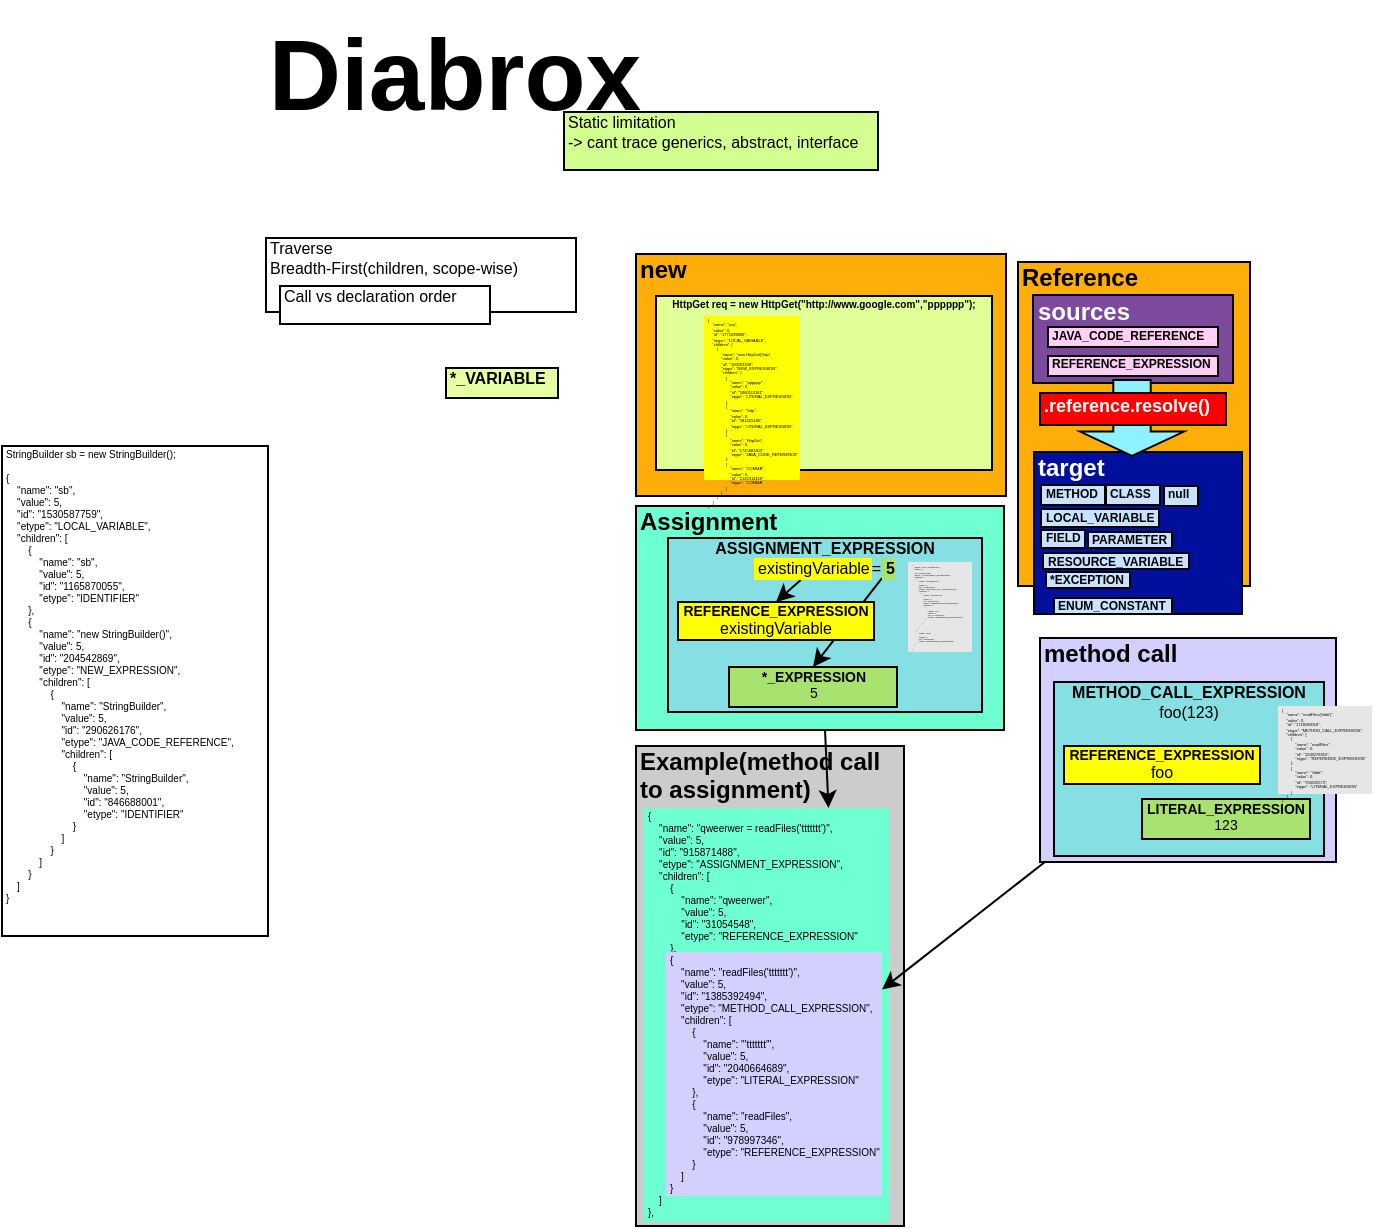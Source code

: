 <mxfile version="11.1.4" type="device"><diagram id="V1tZiOXzIalnWoqFI0yX" name="Page-1"><mxGraphModel dx="99" dy="68" grid="0" gridSize="10" guides="1" tooltips="1" connect="1" arrows="1" fold="1" page="0" pageScale="1" pageWidth="850" pageHeight="1100" math="0" shadow="0"><root><mxCell id="0"/><mxCell id="1" parent="0"/><mxCell id="ylEK5NeGM7lOmoyMpdk3-22" value="&lt;font style=&quot;font-size: 12px&quot;&gt;new&lt;/font&gt;&lt;br style=&quot;font-size: 6px&quot;&gt;" style="rounded=0;whiteSpace=wrap;html=1;spacingTop=-6;align=left;verticalAlign=top;fontSize=6;fontStyle=1;fillColor=#FFAD08;fontColor=#000000;" vertex="1" parent="1"><mxGeometry x="556" y="227" width="185" height="121" as="geometry"/></mxCell><mxCell id="ylEK5NeGM7lOmoyMpdk3-21" value="&lt;span style=&quot;font-size: 12px&quot;&gt;Reference&lt;/span&gt;" style="rounded=0;whiteSpace=wrap;html=1;spacingTop=-6;align=left;verticalAlign=top;fontSize=12;fontStyle=1;fillColor=#FFAD08;fontColor=#000000;" vertex="1" parent="1"><mxGeometry x="747" y="231" width="116" height="162" as="geometry"/></mxCell><mxCell id="ylEK5NeGM7lOmoyMpdk3-12" value="&lt;span style=&quot;font-size: 12px;&quot;&gt;sources&lt;/span&gt;" style="rounded=0;whiteSpace=wrap;html=1;spacingTop=-6;align=left;verticalAlign=top;fontSize=12;fontStyle=1;fillColor=#7D499C;fontColor=#FFFFFF;" vertex="1" parent="1"><mxGeometry x="754.5" y="247.5" width="100" height="44" as="geometry"/></mxCell><mxCell id="ylEK5NeGM7lOmoyMpdk3-1" value="Traverse&lt;br style=&quot;font-size: 8px;&quot;&gt;Breadth-First(children, scope-wise)" style="rounded=0;whiteSpace=wrap;html=1;spacingTop=-6;align=left;verticalAlign=top;fontSize=8;" vertex="1" parent="1"><mxGeometry x="371" y="219" width="155" height="37" as="geometry"/></mxCell><mxCell id="ylEK5NeGM7lOmoyMpdk3-2" value="Diabrox" style="text;html=1;strokeColor=none;fillColor=none;align=center;verticalAlign=middle;whiteSpace=wrap;rounded=0;fontSize=50;fontStyle=1" vertex="1" parent="1"><mxGeometry x="345" y="100" width="241" height="74" as="geometry"/></mxCell><mxCell id="ylEK5NeGM7lOmoyMpdk3-3" value="Call vs declaration order" style="rounded=0;whiteSpace=wrap;html=1;spacingTop=-6;align=left;verticalAlign=top;fontSize=8;" vertex="1" parent="1"><mxGeometry x="378" y="243" width="105" height="19" as="geometry"/></mxCell><mxCell id="ylEK5NeGM7lOmoyMpdk3-4" value="&lt;div style=&quot;font-size: 5px;&quot;&gt;StringBuilder sb = new StringBuilder();&lt;/div&gt;&lt;div style=&quot;font-size: 5px;&quot;&gt;&lt;br style=&quot;font-size: 5px;&quot;&gt;&lt;/div&gt;&lt;div style=&quot;font-size: 5px;&quot;&gt;{&lt;/div&gt;&lt;div style=&quot;font-size: 5px;&quot;&gt;&amp;nbsp; &amp;nbsp; &quot;name&quot;: &quot;sb&quot;,&lt;/div&gt;&lt;div style=&quot;font-size: 5px;&quot;&gt;&amp;nbsp; &amp;nbsp; &quot;value&quot;: 5,&lt;/div&gt;&lt;div style=&quot;font-size: 5px;&quot;&gt;&amp;nbsp; &amp;nbsp; &quot;id&quot;: &quot;1530587759&quot;,&lt;/div&gt;&lt;div style=&quot;font-size: 5px;&quot;&gt;&amp;nbsp; &amp;nbsp; &quot;etype&quot;: &quot;LOCAL_VARIABLE&quot;,&lt;/div&gt;&lt;div style=&quot;font-size: 5px;&quot;&gt;&amp;nbsp; &amp;nbsp; &quot;children&quot;: [&lt;/div&gt;&lt;div style=&quot;font-size: 5px;&quot;&gt;&amp;nbsp; &amp;nbsp; &amp;nbsp; &amp;nbsp; {&lt;/div&gt;&lt;div style=&quot;font-size: 5px;&quot;&gt;&amp;nbsp; &amp;nbsp; &amp;nbsp; &amp;nbsp; &amp;nbsp; &amp;nbsp; &quot;name&quot;: &quot;sb&quot;,&lt;/div&gt;&lt;div style=&quot;font-size: 5px;&quot;&gt;&amp;nbsp; &amp;nbsp; &amp;nbsp; &amp;nbsp; &amp;nbsp; &amp;nbsp; &quot;value&quot;: 5,&lt;/div&gt;&lt;div style=&quot;font-size: 5px;&quot;&gt;&amp;nbsp; &amp;nbsp; &amp;nbsp; &amp;nbsp; &amp;nbsp; &amp;nbsp; &quot;id&quot;: &quot;1165870055&quot;,&lt;/div&gt;&lt;div style=&quot;font-size: 5px;&quot;&gt;&amp;nbsp; &amp;nbsp; &amp;nbsp; &amp;nbsp; &amp;nbsp; &amp;nbsp; &quot;etype&quot;: &quot;IDENTIFIER&quot;&lt;/div&gt;&lt;div style=&quot;font-size: 5px;&quot;&gt;&amp;nbsp; &amp;nbsp; &amp;nbsp; &amp;nbsp; },&lt;/div&gt;&lt;div style=&quot;font-size: 5px;&quot;&gt;&amp;nbsp; &amp;nbsp; &amp;nbsp; &amp;nbsp; {&lt;/div&gt;&lt;div style=&quot;font-size: 5px;&quot;&gt;&amp;nbsp; &amp;nbsp; &amp;nbsp; &amp;nbsp; &amp;nbsp; &amp;nbsp; &quot;name&quot;: &quot;new StringBuilder()&quot;,&lt;/div&gt;&lt;div style=&quot;font-size: 5px;&quot;&gt;&amp;nbsp; &amp;nbsp; &amp;nbsp; &amp;nbsp; &amp;nbsp; &amp;nbsp; &quot;value&quot;: 5,&lt;/div&gt;&lt;div style=&quot;font-size: 5px;&quot;&gt;&amp;nbsp; &amp;nbsp; &amp;nbsp; &amp;nbsp; &amp;nbsp; &amp;nbsp; &quot;id&quot;: &quot;204542869&quot;,&lt;/div&gt;&lt;div style=&quot;font-size: 5px;&quot;&gt;&amp;nbsp; &amp;nbsp; &amp;nbsp; &amp;nbsp; &amp;nbsp; &amp;nbsp; &quot;etype&quot;: &quot;NEW_EXPRESSION&quot;,&lt;/div&gt;&lt;div style=&quot;font-size: 5px;&quot;&gt;&amp;nbsp; &amp;nbsp; &amp;nbsp; &amp;nbsp; &amp;nbsp; &amp;nbsp; &quot;children&quot;: [&lt;/div&gt;&lt;div style=&quot;font-size: 5px;&quot;&gt;&amp;nbsp; &amp;nbsp; &amp;nbsp; &amp;nbsp; &amp;nbsp; &amp;nbsp; &amp;nbsp; &amp;nbsp; {&lt;/div&gt;&lt;div style=&quot;font-size: 5px;&quot;&gt;&amp;nbsp; &amp;nbsp; &amp;nbsp; &amp;nbsp; &amp;nbsp; &amp;nbsp; &amp;nbsp; &amp;nbsp; &amp;nbsp; &amp;nbsp; &quot;name&quot;: &quot;StringBuilder&quot;,&lt;/div&gt;&lt;div style=&quot;font-size: 5px;&quot;&gt;&amp;nbsp; &amp;nbsp; &amp;nbsp; &amp;nbsp; &amp;nbsp; &amp;nbsp; &amp;nbsp; &amp;nbsp; &amp;nbsp; &amp;nbsp; &quot;value&quot;: 5,&lt;/div&gt;&lt;div style=&quot;font-size: 5px;&quot;&gt;&amp;nbsp; &amp;nbsp; &amp;nbsp; &amp;nbsp; &amp;nbsp; &amp;nbsp; &amp;nbsp; &amp;nbsp; &amp;nbsp; &amp;nbsp; &quot;id&quot;: &quot;290626176&quot;,&lt;/div&gt;&lt;div style=&quot;font-size: 5px;&quot;&gt;&amp;nbsp; &amp;nbsp; &amp;nbsp; &amp;nbsp; &amp;nbsp; &amp;nbsp; &amp;nbsp; &amp;nbsp; &amp;nbsp; &amp;nbsp; &quot;etype&quot;: &quot;JAVA_CODE_REFERENCE&quot;,&lt;/div&gt;&lt;div style=&quot;font-size: 5px;&quot;&gt;&amp;nbsp; &amp;nbsp; &amp;nbsp; &amp;nbsp; &amp;nbsp; &amp;nbsp; &amp;nbsp; &amp;nbsp; &amp;nbsp; &amp;nbsp; &quot;children&quot;: [&lt;/div&gt;&lt;div style=&quot;font-size: 5px;&quot;&gt;&amp;nbsp; &amp;nbsp; &amp;nbsp; &amp;nbsp; &amp;nbsp; &amp;nbsp; &amp;nbsp; &amp;nbsp; &amp;nbsp; &amp;nbsp; &amp;nbsp; &amp;nbsp; {&lt;/div&gt;&lt;div style=&quot;font-size: 5px;&quot;&gt;&amp;nbsp; &amp;nbsp; &amp;nbsp; &amp;nbsp; &amp;nbsp; &amp;nbsp; &amp;nbsp; &amp;nbsp; &amp;nbsp; &amp;nbsp; &amp;nbsp; &amp;nbsp; &amp;nbsp; &amp;nbsp; &quot;name&quot;: &quot;StringBuilder&quot;,&lt;/div&gt;&lt;div style=&quot;font-size: 5px;&quot;&gt;&amp;nbsp; &amp;nbsp; &amp;nbsp; &amp;nbsp; &amp;nbsp; &amp;nbsp; &amp;nbsp; &amp;nbsp; &amp;nbsp; &amp;nbsp; &amp;nbsp; &amp;nbsp; &amp;nbsp; &amp;nbsp; &quot;value&quot;: 5,&lt;/div&gt;&lt;div style=&quot;font-size: 5px;&quot;&gt;&amp;nbsp; &amp;nbsp; &amp;nbsp; &amp;nbsp; &amp;nbsp; &amp;nbsp; &amp;nbsp; &amp;nbsp; &amp;nbsp; &amp;nbsp; &amp;nbsp; &amp;nbsp; &amp;nbsp; &amp;nbsp; &quot;id&quot;: &quot;846688001&quot;,&lt;/div&gt;&lt;div style=&quot;font-size: 5px;&quot;&gt;&amp;nbsp; &amp;nbsp; &amp;nbsp; &amp;nbsp; &amp;nbsp; &amp;nbsp; &amp;nbsp; &amp;nbsp; &amp;nbsp; &amp;nbsp; &amp;nbsp; &amp;nbsp; &amp;nbsp; &amp;nbsp; &quot;etype&quot;: &quot;IDENTIFIER&quot;&lt;/div&gt;&lt;div style=&quot;font-size: 5px;&quot;&gt;&amp;nbsp; &amp;nbsp; &amp;nbsp; &amp;nbsp; &amp;nbsp; &amp;nbsp; &amp;nbsp; &amp;nbsp; &amp;nbsp; &amp;nbsp; &amp;nbsp; &amp;nbsp; }&lt;/div&gt;&lt;div style=&quot;font-size: 5px;&quot;&gt;&amp;nbsp; &amp;nbsp; &amp;nbsp; &amp;nbsp; &amp;nbsp; &amp;nbsp; &amp;nbsp; &amp;nbsp; &amp;nbsp; &amp;nbsp; ]&lt;/div&gt;&lt;div style=&quot;font-size: 5px;&quot;&gt;&amp;nbsp; &amp;nbsp; &amp;nbsp; &amp;nbsp; &amp;nbsp; &amp;nbsp; &amp;nbsp; &amp;nbsp; }&lt;/div&gt;&lt;div style=&quot;font-size: 5px;&quot;&gt;&amp;nbsp; &amp;nbsp; &amp;nbsp; &amp;nbsp; &amp;nbsp; &amp;nbsp; ]&lt;/div&gt;&lt;div style=&quot;font-size: 5px;&quot;&gt;&amp;nbsp; &amp;nbsp; &amp;nbsp; &amp;nbsp; }&lt;/div&gt;&lt;div style=&quot;font-size: 5px;&quot;&gt;&amp;nbsp; &amp;nbsp; ]&lt;/div&gt;&lt;div style=&quot;font-size: 5px;&quot;&gt;}&lt;/div&gt;" style="rounded=0;whiteSpace=wrap;html=1;spacingTop=-6;align=left;verticalAlign=top;fontSize=5;" vertex="1" parent="1"><mxGeometry x="239" y="323" width="133" height="245" as="geometry"/></mxCell><mxCell id="ylEK5NeGM7lOmoyMpdk3-9" value="&lt;span style=&quot;font-size: 6px;&quot;&gt;JAVA_CODE_REFERENCE&lt;/span&gt;" style="rounded=0;whiteSpace=wrap;html=1;spacingTop=-6;align=left;verticalAlign=top;fontSize=6;fontStyle=1;fillColor=#FFCFF5;" vertex="1" parent="1"><mxGeometry x="762" y="263.5" width="85" height="10" as="geometry"/></mxCell><mxCell id="ylEK5NeGM7lOmoyMpdk3-11" value="&lt;span style=&quot;font-size: 8px&quot;&gt;*_VARIABLE&lt;/span&gt;" style="rounded=0;whiteSpace=wrap;html=1;spacingTop=-6;align=left;verticalAlign=top;fontSize=8;fontStyle=1;fillColor=#E7FFA3;" vertex="1" parent="1"><mxGeometry x="461" y="284" width="56" height="15" as="geometry"/></mxCell><mxCell id="ylEK5NeGM7lOmoyMpdk3-13" value="REFERENCE_EXPRESSION" style="rounded=0;whiteSpace=wrap;html=1;spacingTop=-6;align=left;verticalAlign=top;fontSize=6;fontStyle=1;fillColor=#FFCFF5;" vertex="1" parent="1"><mxGeometry x="762" y="278" width="85" height="10" as="geometry"/></mxCell><mxCell id="ylEK5NeGM7lOmoyMpdk3-14" value="&lt;span style=&quot;font-size: 12px&quot;&gt;target&lt;/span&gt;" style="rounded=0;whiteSpace=wrap;html=1;spacingTop=-6;align=left;verticalAlign=top;fontSize=12;fontStyle=1;fillColor=#00109C;fontColor=#FFFFFF;" vertex="1" parent="1"><mxGeometry x="755" y="326" width="104" height="81" as="geometry"/></mxCell><mxCell id="ylEK5NeGM7lOmoyMpdk3-15" value="METHOD" style="rounded=0;whiteSpace=wrap;html=1;spacingTop=-6;align=left;verticalAlign=top;fontSize=6;fontStyle=1;fillColor=#C7E3FF;" vertex="1" parent="1"><mxGeometry x="758.5" y="342.5" width="32" height="10" as="geometry"/></mxCell><mxCell id="ylEK5NeGM7lOmoyMpdk3-16" value="LOCAL_VARIABLE" style="rounded=0;whiteSpace=wrap;html=1;spacingTop=-6;align=left;verticalAlign=top;fontSize=6;fontStyle=1;fillColor=#C7E3FF;" vertex="1" parent="1"><mxGeometry x="758.5" y="354.5" width="59" height="9" as="geometry"/></mxCell><mxCell id="ylEK5NeGM7lOmoyMpdk3-17" value="CLASS" style="rounded=0;whiteSpace=wrap;html=1;spacingTop=-6;align=left;verticalAlign=top;fontSize=6;fontStyle=1;fillColor=#C7E3FF;" vertex="1" parent="1"><mxGeometry x="791" y="342.5" width="27" height="10" as="geometry"/></mxCell><mxCell id="ylEK5NeGM7lOmoyMpdk3-18" value="FIELD" style="rounded=0;whiteSpace=wrap;html=1;spacingTop=-6;align=left;verticalAlign=top;fontSize=6;fontStyle=1;fillColor=#C7E3FF;" vertex="1" parent="1"><mxGeometry x="758.5" y="365" width="22" height="9" as="geometry"/></mxCell><mxCell id="ylEK5NeGM7lOmoyMpdk3-19" value="RESOURCE_VARIABLE" style="rounded=0;whiteSpace=wrap;html=1;spacingTop=-6;align=left;verticalAlign=top;fontSize=6;fontStyle=1;fillColor=#C7E3FF;" vertex="1" parent="1"><mxGeometry x="759.5" y="376.5" width="73" height="8" as="geometry"/></mxCell><mxCell id="ylEK5NeGM7lOmoyMpdk3-20" value="PARAMETER" style="rounded=0;whiteSpace=wrap;html=1;spacingTop=-6;align=left;verticalAlign=top;fontSize=6;fontStyle=1;fillColor=#C7E3FF;" vertex="1" parent="1"><mxGeometry x="782" y="366" width="42" height="8" as="geometry"/></mxCell><mxCell id="ylEK5NeGM7lOmoyMpdk3-28" value="" style="html=1;shadow=0;dashed=0;align=center;verticalAlign=middle;shape=mxgraph.arrows2.arrow;dy=0.64;dx=12.2;direction=south;notch=0;fillColor=#8FF0FF;fontSize=6;fontColor=#000000;" vertex="1" parent="1"><mxGeometry x="778" y="290" width="52" height="38" as="geometry"/></mxCell><mxCell id="ylEK5NeGM7lOmoyMpdk3-27" value=".reference.resolve()" style="rounded=0;whiteSpace=wrap;html=1;spacingTop=-6;align=left;verticalAlign=top;fontSize=9;fontStyle=1;fillColor=#FF0000;fontColor=#FFFFFF;" vertex="1" parent="1"><mxGeometry x="758" y="296.5" width="93" height="16" as="geometry"/></mxCell><mxCell id="ylEK5NeGM7lOmoyMpdk3-30" value="*EXCEPTION" style="rounded=0;whiteSpace=wrap;html=1;spacingTop=-6;align=left;verticalAlign=top;fontSize=6;fontStyle=1;fillColor=#C7E3FF;" vertex="1" parent="1"><mxGeometry x="761" y="386" width="42" height="8" as="geometry"/></mxCell><mxCell id="ylEK5NeGM7lOmoyMpdk3-31" value="ENUM_CONSTANT" style="rounded=0;whiteSpace=wrap;html=1;spacingTop=-6;align=left;verticalAlign=top;fontSize=6;fontStyle=1;fillColor=#C7E3FF;" vertex="1" parent="1"><mxGeometry x="765" y="399" width="59" height="8" as="geometry"/></mxCell><mxCell id="ylEK5NeGM7lOmoyMpdk3-32" value="null" style="rounded=0;whiteSpace=wrap;html=1;spacingTop=-6;align=left;verticalAlign=top;fontSize=6;fontStyle=1;fillColor=#C7E3FF;" vertex="1" parent="1"><mxGeometry x="820" y="343" width="17" height="10" as="geometry"/></mxCell><mxCell id="ylEK5NeGM7lOmoyMpdk3-33" value="&lt;font style=&quot;font-size: 12px&quot;&gt;Assignment&lt;/font&gt;" style="rounded=0;whiteSpace=wrap;html=1;spacingTop=-6;align=left;verticalAlign=top;fontSize=6;fontStyle=1;fillColor=#6EFFD3;fontColor=#000000;" vertex="1" parent="1"><mxGeometry x="556" y="353" width="184" height="112" as="geometry"/></mxCell><mxCell id="ylEK5NeGM7lOmoyMpdk3-41" value="&lt;b&gt;ASSIGNMENT_EXPRESSION&lt;/b&gt;&lt;br&gt;existingVariable=5" style="rounded=0;whiteSpace=wrap;html=1;spacingTop=-6;align=center;verticalAlign=top;fontSize=8;fontStyle=0;fillColor=#86E0E3;fontColor=#000000;" vertex="1" parent="1"><mxGeometry x="572" y="369" width="157" height="87" as="geometry"/></mxCell><mxCell id="ylEK5NeGM7lOmoyMpdk3-42" value="&lt;b style=&quot;font-size: 7px&quot;&gt;*_EXPRESSION&lt;/b&gt;&lt;br style=&quot;font-size: 7px&quot;&gt;5" style="rounded=0;whiteSpace=wrap;html=1;spacingTop=-6;align=center;verticalAlign=top;fontSize=7;fontStyle=0;fillColor=#A9E36F;fontColor=#000000;" vertex="1" parent="1"><mxGeometry x="602.5" y="433.5" width="84" height="20" as="geometry"/></mxCell><mxCell id="ylEK5NeGM7lOmoyMpdk3-44" style="rounded=0;orthogonalLoop=1;jettySize=auto;html=1;entryX=0.5;entryY=0;entryDx=0;entryDy=0;fontSize=8;fontColor=#000000;" edge="1" parent="1" source="ylEK5NeGM7lOmoyMpdk3-43" target="ylEK5NeGM7lOmoyMpdk3-42"><mxGeometry relative="1" as="geometry"/></mxCell><mxCell id="ylEK5NeGM7lOmoyMpdk3-43" value="&lt;b style=&quot;font-size: 8px;&quot;&gt;5&lt;/b&gt;" style="rounded=0;whiteSpace=wrap;html=1;spacingTop=-6;align=left;verticalAlign=top;fontSize=8;fontStyle=0;fillColor=#A9E36F;fontColor=#000000;strokeColor=none;spacing=2;" vertex="1" parent="1"><mxGeometry x="679" y="379" width="7" height="11" as="geometry"/></mxCell><mxCell id="ylEK5NeGM7lOmoyMpdk3-45" value="&lt;b&gt;REFERENCE_EXPRESSION&lt;/b&gt;&lt;br style=&quot;font-size: 7px&quot;&gt;&lt;span style=&quot;font-size: 8px&quot;&gt;existingVariable&lt;/span&gt;" style="rounded=0;whiteSpace=wrap;html=1;spacingTop=-6;align=center;verticalAlign=top;fontSize=7;fontStyle=0;fillColor=#FFFF00;fontColor=#000000;" vertex="1" parent="1"><mxGeometry x="577" y="401" width="98" height="19" as="geometry"/></mxCell><mxCell id="ylEK5NeGM7lOmoyMpdk3-47" style="edgeStyle=none;rounded=0;orthogonalLoop=1;jettySize=auto;html=1;entryX=0.5;entryY=0;entryDx=0;entryDy=0;fontSize=8;fontColor=#000000;" edge="1" parent="1" source="ylEK5NeGM7lOmoyMpdk3-46" target="ylEK5NeGM7lOmoyMpdk3-45"><mxGeometry relative="1" as="geometry"/></mxCell><mxCell id="ylEK5NeGM7lOmoyMpdk3-46" value="&lt;span style=&quot;font-size: 8px&quot;&gt;existingVariable&lt;/span&gt;" style="rounded=0;whiteSpace=wrap;html=1;spacingTop=-6;align=left;verticalAlign=top;fontSize=7;fontStyle=0;fillColor=#FFFF00;fontColor=#000000;strokeColor=none;" vertex="1" parent="1"><mxGeometry x="615" y="379" width="59" height="11" as="geometry"/></mxCell><mxCell id="ylEK5NeGM7lOmoyMpdk3-48" value="&lt;font style=&quot;font-size: 12px&quot;&gt;method call&lt;/font&gt;" style="rounded=0;whiteSpace=wrap;html=1;spacingTop=-6;align=left;verticalAlign=top;fontSize=6;fontStyle=1;fillColor=#D3CFFF;fontColor=#000000;" vertex="1" parent="1"><mxGeometry x="758" y="419" width="148" height="112" as="geometry"/></mxCell><mxCell id="ylEK5NeGM7lOmoyMpdk3-49" value="&lt;span&gt;&lt;b&gt;METHOD_CALL_EXPRESSION&lt;/b&gt;&lt;br&gt;foo(123)&lt;br&gt;&lt;/span&gt;" style="rounded=0;whiteSpace=wrap;html=1;spacingTop=-6;align=center;verticalAlign=top;fontSize=8;fontStyle=0;fillColor=#86E0E3;fontColor=#000000;" vertex="1" parent="1"><mxGeometry x="765" y="441" width="135" height="87" as="geometry"/></mxCell><mxCell id="ylEK5NeGM7lOmoyMpdk3-50" value="&lt;b style=&quot;font-size: 7px&quot;&gt;LITERAL_EXPRESSION&lt;/b&gt;&lt;br style=&quot;font-size: 7px&quot;&gt;123" style="rounded=0;whiteSpace=wrap;html=1;spacingTop=-6;align=center;verticalAlign=top;fontSize=7;fontStyle=0;fillColor=#A9E36F;fontColor=#000000;" vertex="1" parent="1"><mxGeometry x="809" y="499.5" width="84" height="20" as="geometry"/></mxCell><mxCell id="ylEK5NeGM7lOmoyMpdk3-53" value="&lt;b&gt;REFERENCE_EXPRESSION&lt;/b&gt;&lt;br style=&quot;font-size: 7px&quot;&gt;&lt;span style=&quot;font-size: 8px&quot;&gt;foo&lt;/span&gt;" style="rounded=0;whiteSpace=wrap;html=1;spacingTop=-6;align=center;verticalAlign=top;fontSize=7;fontStyle=0;fillColor=#FFFF00;fontColor=#000000;" vertex="1" parent="1"><mxGeometry x="770" y="473" width="98" height="19" as="geometry"/></mxCell><mxCell id="ylEK5NeGM7lOmoyMpdk3-54" style="edgeStyle=none;rounded=0;orthogonalLoop=1;jettySize=auto;html=1;entryX=0.5;entryY=0;entryDx=0;entryDy=0;fontSize=8;fontColor=#000000;" edge="1" parent="1" target="ylEK5NeGM7lOmoyMpdk3-53"><mxGeometry relative="1" as="geometry"><mxPoint x="819" y="473" as="sourcePoint"/></mxGeometry></mxCell><mxCell id="ylEK5NeGM7lOmoyMpdk3-56" value="&lt;font style=&quot;font-size: 12px&quot;&gt;Example(method call to assignment)&lt;/font&gt;" style="rounded=0;whiteSpace=wrap;html=1;spacingTop=-6;align=left;verticalAlign=top;fontSize=12;fontStyle=1;fillColor=#CCCCCC;fontColor=#000000;" vertex="1" parent="1"><mxGeometry x="556" y="473" width="134" height="240" as="geometry"/></mxCell><mxCell id="ylEK5NeGM7lOmoyMpdk3-57" value="&lt;div style=&quot;font-size: 5px;&quot;&gt;&lt;span style=&quot;font-size: 5px;&quot;&gt;{&lt;/span&gt;&lt;/div&gt;&lt;div style=&quot;font-size: 5px;&quot;&gt;&lt;span style=&quot;font-size: 5px;&quot;&gt;&amp;nbsp; &amp;nbsp; &quot;name&quot;: &quot;qweerwer = readFiles('ttttttt')&quot;,&lt;/span&gt;&lt;/div&gt;&lt;div style=&quot;font-size: 5px;&quot;&gt;&lt;span style=&quot;font-size: 5px;&quot;&gt;&amp;nbsp; &amp;nbsp; &quot;value&quot;: 5,&lt;/span&gt;&lt;/div&gt;&lt;div style=&quot;font-size: 5px;&quot;&gt;&lt;span style=&quot;font-size: 5px;&quot;&gt;&amp;nbsp; &amp;nbsp; &quot;id&quot;: &quot;915871488&quot;,&lt;/span&gt;&lt;/div&gt;&lt;div style=&quot;font-size: 5px;&quot;&gt;&lt;span style=&quot;font-size: 5px;&quot;&gt;&amp;nbsp; &amp;nbsp; &quot;etype&quot;: &quot;ASSIGNMENT_EXPRESSION&quot;,&lt;/span&gt;&lt;/div&gt;&lt;div style=&quot;font-size: 5px;&quot;&gt;&lt;span style=&quot;font-size: 5px;&quot;&gt;&amp;nbsp; &amp;nbsp; &quot;children&quot;: [&lt;/span&gt;&lt;/div&gt;&lt;div style=&quot;font-size: 5px;&quot;&gt;&lt;span style=&quot;font-size: 5px;&quot;&gt;&amp;nbsp; &amp;nbsp; &amp;nbsp; &amp;nbsp; {&lt;/span&gt;&lt;/div&gt;&lt;div style=&quot;font-size: 5px;&quot;&gt;&lt;span style=&quot;font-size: 5px;&quot;&gt;&amp;nbsp; &amp;nbsp; &amp;nbsp; &amp;nbsp; &amp;nbsp; &amp;nbsp; &quot;name&quot;: &quot;qweerwer&quot;,&lt;/span&gt;&lt;/div&gt;&lt;div style=&quot;font-size: 5px;&quot;&gt;&lt;span style=&quot;font-size: 5px;&quot;&gt;&amp;nbsp; &amp;nbsp; &amp;nbsp; &amp;nbsp; &amp;nbsp; &amp;nbsp; &quot;value&quot;: 5,&lt;/span&gt;&lt;/div&gt;&lt;div style=&quot;font-size: 5px;&quot;&gt;&lt;span style=&quot;font-size: 5px;&quot;&gt;&amp;nbsp; &amp;nbsp; &amp;nbsp; &amp;nbsp; &amp;nbsp; &amp;nbsp; &quot;id&quot;: &quot;31054548&quot;,&lt;/span&gt;&lt;/div&gt;&lt;div style=&quot;font-size: 5px;&quot;&gt;&lt;span style=&quot;font-size: 5px;&quot;&gt;&amp;nbsp; &amp;nbsp; &amp;nbsp; &amp;nbsp; &amp;nbsp; &amp;nbsp; &quot;etype&quot;: &quot;REFERENCE_EXPRESSION&quot;&lt;/span&gt;&lt;/div&gt;&lt;div style=&quot;font-size: 5px;&quot;&gt;&lt;span style=&quot;font-size: 5px;&quot;&gt;&amp;nbsp; &amp;nbsp; &amp;nbsp; &amp;nbsp; },&lt;/span&gt;&lt;/div&gt;&lt;div style=&quot;font-size: 5px;&quot;&gt;&lt;span style=&quot;font-size: 5px;&quot;&gt;&amp;nbsp; &amp;nbsp; &amp;nbsp; &amp;nbsp; {&lt;/span&gt;&lt;/div&gt;&lt;div style=&quot;font-size: 5px;&quot;&gt;&lt;span style=&quot;font-size: 5px;&quot;&gt;&amp;nbsp; &amp;nbsp; &amp;nbsp; &amp;nbsp; &amp;nbsp; &amp;nbsp; &quot;name&quot;: &quot;readFiles('ttttttt')&quot;,&lt;/span&gt;&lt;/div&gt;&lt;div style=&quot;font-size: 5px;&quot;&gt;&lt;span style=&quot;font-size: 5px;&quot;&gt;&amp;nbsp; &amp;nbsp; &amp;nbsp; &amp;nbsp; &amp;nbsp; &amp;nbsp; &quot;value&quot;: 5,&lt;/span&gt;&lt;/div&gt;&lt;div style=&quot;font-size: 5px;&quot;&gt;&lt;span style=&quot;font-size: 5px;&quot;&gt;&amp;nbsp; &amp;nbsp; &amp;nbsp; &amp;nbsp; &amp;nbsp; &amp;nbsp; &quot;id&quot;: &quot;1385392494&quot;,&lt;/span&gt;&lt;/div&gt;&lt;div style=&quot;font-size: 5px;&quot;&gt;&lt;span style=&quot;font-size: 5px;&quot;&gt;&amp;nbsp; &amp;nbsp; &amp;nbsp; &amp;nbsp; &amp;nbsp; &amp;nbsp; &quot;etype&quot;: &quot;METHOD_CALL_EXPRESSION&quot;,&lt;/span&gt;&lt;/div&gt;&lt;div style=&quot;font-size: 5px;&quot;&gt;&lt;span style=&quot;font-size: 5px;&quot;&gt;&amp;nbsp; &amp;nbsp; &amp;nbsp; &amp;nbsp; &amp;nbsp; &amp;nbsp; &quot;children&quot;: [&lt;/span&gt;&lt;/div&gt;&lt;div style=&quot;font-size: 5px;&quot;&gt;&lt;span style=&quot;font-size: 5px;&quot;&gt;&amp;nbsp; &amp;nbsp; &amp;nbsp; &amp;nbsp; &amp;nbsp; &amp;nbsp; &amp;nbsp; &amp;nbsp; {&lt;/span&gt;&lt;/div&gt;&lt;div style=&quot;font-size: 5px;&quot;&gt;&lt;span style=&quot;font-size: 5px;&quot;&gt;&amp;nbsp; &amp;nbsp; &amp;nbsp; &amp;nbsp; &amp;nbsp; &amp;nbsp; &amp;nbsp; &amp;nbsp; &amp;nbsp; &amp;nbsp; &quot;name&quot;: &quot;'ttttttt'&quot;,&lt;/span&gt;&lt;/div&gt;&lt;div style=&quot;font-size: 5px;&quot;&gt;&lt;span style=&quot;font-size: 5px;&quot;&gt;&amp;nbsp; &amp;nbsp; &amp;nbsp; &amp;nbsp; &amp;nbsp; &amp;nbsp; &amp;nbsp; &amp;nbsp; &amp;nbsp; &amp;nbsp; &quot;value&quot;: 5,&lt;/span&gt;&lt;/div&gt;&lt;div style=&quot;font-size: 5px;&quot;&gt;&lt;span style=&quot;font-size: 5px;&quot;&gt;&amp;nbsp; &amp;nbsp; &amp;nbsp; &amp;nbsp; &amp;nbsp; &amp;nbsp; &amp;nbsp; &amp;nbsp; &amp;nbsp; &amp;nbsp; &quot;id&quot;: &quot;2040664689&quot;,&lt;/span&gt;&lt;/div&gt;&lt;div style=&quot;font-size: 5px;&quot;&gt;&lt;span style=&quot;font-size: 5px;&quot;&gt;&amp;nbsp; &amp;nbsp; &amp;nbsp; &amp;nbsp; &amp;nbsp; &amp;nbsp; &amp;nbsp; &amp;nbsp; &amp;nbsp; &amp;nbsp; &quot;etype&quot;: &quot;LITERAL_EXPRESSION&quot;&lt;/span&gt;&lt;/div&gt;&lt;div style=&quot;font-size: 5px;&quot;&gt;&lt;span style=&quot;font-size: 5px;&quot;&gt;&amp;nbsp; &amp;nbsp; &amp;nbsp; &amp;nbsp; &amp;nbsp; &amp;nbsp; &amp;nbsp; &amp;nbsp; },&lt;/span&gt;&lt;/div&gt;&lt;div style=&quot;font-size: 5px;&quot;&gt;&lt;span style=&quot;font-size: 5px;&quot;&gt;&amp;nbsp; &amp;nbsp; &amp;nbsp; &amp;nbsp; &amp;nbsp; &amp;nbsp; &amp;nbsp; &amp;nbsp; {&lt;/span&gt;&lt;/div&gt;&lt;div style=&quot;font-size: 5px;&quot;&gt;&lt;span style=&quot;font-size: 5px;&quot;&gt;&amp;nbsp; &amp;nbsp; &amp;nbsp; &amp;nbsp; &amp;nbsp; &amp;nbsp; &amp;nbsp; &amp;nbsp; &amp;nbsp; &amp;nbsp; &quot;name&quot;: &quot;readFiles&quot;,&lt;/span&gt;&lt;/div&gt;&lt;div style=&quot;font-size: 5px;&quot;&gt;&lt;span style=&quot;font-size: 5px;&quot;&gt;&amp;nbsp; &amp;nbsp; &amp;nbsp; &amp;nbsp; &amp;nbsp; &amp;nbsp; &amp;nbsp; &amp;nbsp; &amp;nbsp; &amp;nbsp; &quot;value&quot;: 5,&lt;/span&gt;&lt;/div&gt;&lt;div style=&quot;font-size: 5px;&quot;&gt;&lt;span style=&quot;font-size: 5px;&quot;&gt;&amp;nbsp; &amp;nbsp; &amp;nbsp; &amp;nbsp; &amp;nbsp; &amp;nbsp; &amp;nbsp; &amp;nbsp; &amp;nbsp; &amp;nbsp; &quot;id&quot;: &quot;978997346&quot;,&lt;/span&gt;&lt;/div&gt;&lt;div style=&quot;font-size: 5px;&quot;&gt;&lt;span style=&quot;font-size: 5px;&quot;&gt;&amp;nbsp; &amp;nbsp; &amp;nbsp; &amp;nbsp; &amp;nbsp; &amp;nbsp; &amp;nbsp; &amp;nbsp; &amp;nbsp; &amp;nbsp; &quot;etype&quot;: &quot;REFERENCE_EXPRESSION&quot;&lt;/span&gt;&lt;/div&gt;&lt;div style=&quot;font-size: 5px;&quot;&gt;&lt;span style=&quot;font-size: 5px;&quot;&gt;&amp;nbsp; &amp;nbsp; &amp;nbsp; &amp;nbsp; &amp;nbsp; &amp;nbsp; &amp;nbsp; &amp;nbsp; }&lt;/span&gt;&lt;/div&gt;&lt;div style=&quot;font-size: 5px;&quot;&gt;&lt;span style=&quot;font-size: 5px;&quot;&gt;&amp;nbsp; &amp;nbsp; &amp;nbsp; &amp;nbsp; &amp;nbsp; &amp;nbsp; ]&lt;/span&gt;&lt;/div&gt;&lt;div style=&quot;font-size: 5px;&quot;&gt;&lt;span style=&quot;font-size: 5px;&quot;&gt;&amp;nbsp; &amp;nbsp; &amp;nbsp; &amp;nbsp; }&lt;/span&gt;&lt;/div&gt;&lt;div style=&quot;font-size: 5px;&quot;&gt;&lt;span style=&quot;font-size: 5px;&quot;&gt;&amp;nbsp; &amp;nbsp; ]&lt;/span&gt;&lt;/div&gt;&lt;div style=&quot;font-size: 5px;&quot;&gt;&lt;span style=&quot;font-size: 5px;&quot;&gt;},&lt;/span&gt;&lt;/div&gt;" style="rounded=0;whiteSpace=wrap;html=1;spacingTop=-6;align=left;verticalAlign=top;fontSize=5;fontStyle=0;fillColor=#6EFFD3;fontColor=#000000;strokeColor=none;" vertex="1" parent="1"><mxGeometry x="560" y="504" width="123" height="207" as="geometry"/></mxCell><mxCell id="ylEK5NeGM7lOmoyMpdk3-58" value="&lt;div style=&quot;font-size: 5px&quot;&gt;&lt;div&gt;{&lt;/div&gt;&lt;div&gt;&amp;nbsp; &amp;nbsp; &quot;name&quot;: &quot;readFiles('ttttttt')&quot;,&lt;/div&gt;&lt;div&gt;&amp;nbsp; &amp;nbsp; &quot;value&quot;: 5,&lt;/div&gt;&lt;div&gt;&amp;nbsp; &amp;nbsp; &quot;id&quot;: &quot;1385392494&quot;,&lt;/div&gt;&lt;div&gt;&amp;nbsp; &amp;nbsp; &quot;etype&quot;: &quot;METHOD_CALL_EXPRESSION&quot;,&lt;/div&gt;&lt;div&gt;&amp;nbsp; &amp;nbsp; &quot;children&quot;: [&lt;/div&gt;&lt;div&gt;&amp;nbsp; &amp;nbsp; &amp;nbsp; &amp;nbsp; {&lt;/div&gt;&lt;div&gt;&amp;nbsp; &amp;nbsp; &amp;nbsp; &amp;nbsp; &amp;nbsp; &amp;nbsp; &quot;name&quot;: &quot;'ttttttt'&quot;,&lt;/div&gt;&lt;div&gt;&amp;nbsp; &amp;nbsp; &amp;nbsp; &amp;nbsp; &amp;nbsp; &amp;nbsp; &quot;value&quot;: 5,&lt;/div&gt;&lt;div&gt;&amp;nbsp; &amp;nbsp; &amp;nbsp; &amp;nbsp; &amp;nbsp; &amp;nbsp; &quot;id&quot;: &quot;2040664689&quot;,&lt;/div&gt;&lt;div&gt;&amp;nbsp; &amp;nbsp; &amp;nbsp; &amp;nbsp; &amp;nbsp; &amp;nbsp; &quot;etype&quot;: &quot;LITERAL_EXPRESSION&quot;&lt;/div&gt;&lt;div&gt;&amp;nbsp; &amp;nbsp; &amp;nbsp; &amp;nbsp; },&lt;/div&gt;&lt;div&gt;&amp;nbsp; &amp;nbsp; &amp;nbsp; &amp;nbsp; {&lt;/div&gt;&lt;div&gt;&amp;nbsp; &amp;nbsp; &amp;nbsp; &amp;nbsp; &amp;nbsp; &amp;nbsp; &quot;name&quot;: &quot;readFiles&quot;,&lt;/div&gt;&lt;div&gt;&amp;nbsp; &amp;nbsp; &amp;nbsp; &amp;nbsp; &amp;nbsp; &amp;nbsp; &quot;value&quot;: 5,&lt;/div&gt;&lt;div&gt;&amp;nbsp; &amp;nbsp; &amp;nbsp; &amp;nbsp; &amp;nbsp; &amp;nbsp; &quot;id&quot;: &quot;978997346&quot;,&lt;/div&gt;&lt;div&gt;&amp;nbsp; &amp;nbsp; &amp;nbsp; &amp;nbsp; &amp;nbsp; &amp;nbsp; &quot;etype&quot;: &quot;REFERENCE_EXPRESSION&quot;&lt;/div&gt;&lt;div&gt;&amp;nbsp; &amp;nbsp; &amp;nbsp; &amp;nbsp; }&lt;/div&gt;&lt;div&gt;&amp;nbsp; &amp;nbsp; ]&lt;/div&gt;&lt;div&gt;}&lt;/div&gt;&lt;/div&gt;" style="rounded=0;whiteSpace=wrap;html=1;spacingTop=-6;align=left;verticalAlign=top;fontSize=5;fontStyle=0;fillColor=#D3CFFF;fontColor=#000000;strokeColor=none;" vertex="1" parent="1"><mxGeometry x="571" y="576" width="108" height="122" as="geometry"/></mxCell><mxCell id="ylEK5NeGM7lOmoyMpdk3-59" style="edgeStyle=none;rounded=0;orthogonalLoop=1;jettySize=auto;html=1;fontSize=5;fontColor=#000000;" edge="1" parent="1" source="ylEK5NeGM7lOmoyMpdk3-48" target="ylEK5NeGM7lOmoyMpdk3-58"><mxGeometry relative="1" as="geometry"/></mxCell><mxCell id="ylEK5NeGM7lOmoyMpdk3-60" style="edgeStyle=none;rounded=0;orthogonalLoop=1;jettySize=auto;html=1;entryX=0.75;entryY=0;entryDx=0;entryDy=0;fontSize=5;fontColor=#000000;" edge="1" parent="1" source="ylEK5NeGM7lOmoyMpdk3-33" target="ylEK5NeGM7lOmoyMpdk3-57"><mxGeometry relative="1" as="geometry"/></mxCell><mxCell id="ylEK5NeGM7lOmoyMpdk3-61" value="Static limitation&lt;br&gt;-&amp;gt; cant trace generics, abstract, interface" style="rounded=0;whiteSpace=wrap;html=1;spacingTop=-6;align=left;verticalAlign=top;fontSize=8;fillColor=#D2FF8F;" vertex="1" parent="1"><mxGeometry x="520" y="156" width="157" height="29" as="geometry"/></mxCell><mxCell id="ylEK5NeGM7lOmoyMpdk3-62" value="&lt;div style=&quot;text-align: left; font-size: 5px;&quot;&gt;&lt;span style=&quot;font-size: 5px;&quot;&gt;HttpGet req = new HttpGet(&quot;http://www.google.com&quot;,&quot;pppppp&quot;);&lt;/span&gt;&lt;/div&gt;" style="rounded=0;whiteSpace=wrap;html=1;spacingTop=-6;align=center;verticalAlign=top;fontSize=5;fontStyle=1;fillColor=#E0FF96;fontColor=#000000;" vertex="1" parent="1"><mxGeometry x="566" y="248" width="168" height="87" as="geometry"/></mxCell><mxCell id="ylEK5NeGM7lOmoyMpdk3-63" value="&lt;div style=&quot;font-size: 2px;&quot;&gt;&lt;span style=&quot;font-size: 2px;&quot;&gt;{&lt;/span&gt;&lt;/div&gt;&lt;div style=&quot;font-size: 2px;&quot;&gt;&lt;span style=&quot;font-size: 2px;&quot;&gt;&amp;nbsp; &amp;nbsp; &quot;name&quot;: &quot;req&quot;,&lt;/span&gt;&lt;/div&gt;&lt;div style=&quot;font-size: 2px;&quot;&gt;&lt;span style=&quot;font-size: 2px;&quot;&gt;&amp;nbsp; &amp;nbsp; &quot;value&quot;: 0,&lt;/span&gt;&lt;/div&gt;&lt;div style=&quot;font-size: 2px;&quot;&gt;&lt;span style=&quot;font-size: 2px;&quot;&gt;&amp;nbsp; &amp;nbsp; &quot;id&quot;: &quot;1771099880&quot;,&lt;/span&gt;&lt;/div&gt;&lt;div style=&quot;font-size: 2px;&quot;&gt;&lt;span style=&quot;font-size: 2px;&quot;&gt;&amp;nbsp; &amp;nbsp; &quot;etype&quot;: &quot;LOCAL_VARIABLE&quot;,&lt;/span&gt;&lt;/div&gt;&lt;div style=&quot;font-size: 2px;&quot;&gt;&lt;span style=&quot;font-size: 2px;&quot;&gt;&amp;nbsp; &amp;nbsp; &quot;children&quot;: [&lt;/span&gt;&lt;/div&gt;&lt;div style=&quot;font-size: 2px;&quot;&gt;&lt;span style=&quot;font-size: 2px;&quot;&gt;&amp;nbsp; &amp;nbsp; &amp;nbsp; &amp;nbsp; {&lt;/span&gt;&lt;/div&gt;&lt;div style=&quot;font-size: 2px;&quot;&gt;&lt;span style=&quot;font-size: 2px;&quot;&gt;&amp;nbsp; &amp;nbsp; &amp;nbsp; &amp;nbsp; &amp;nbsp; &amp;nbsp; &quot;name&quot;: &quot;new HttpGet('http&quot;,&lt;/span&gt;&lt;/div&gt;&lt;div style=&quot;font-size: 2px;&quot;&gt;&lt;span style=&quot;font-size: 2px;&quot;&gt;&amp;nbsp; &amp;nbsp; &amp;nbsp; &amp;nbsp; &amp;nbsp; &amp;nbsp; &quot;value&quot;: 0,&lt;/span&gt;&lt;/div&gt;&lt;div style=&quot;font-size: 2px;&quot;&gt;&lt;span style=&quot;font-size: 2px;&quot;&gt;&amp;nbsp; &amp;nbsp; &amp;nbsp; &amp;nbsp; &amp;nbsp; &amp;nbsp; &quot;id&quot;: &quot;100003399&quot;,&lt;/span&gt;&lt;/div&gt;&lt;div style=&quot;font-size: 2px;&quot;&gt;&lt;span style=&quot;font-size: 2px;&quot;&gt;&amp;nbsp; &amp;nbsp; &amp;nbsp; &amp;nbsp; &amp;nbsp; &amp;nbsp; &quot;etype&quot;: &quot;NEW_EXPRESSION&quot;,&lt;/span&gt;&lt;/div&gt;&lt;div style=&quot;font-size: 2px;&quot;&gt;&lt;span style=&quot;font-size: 2px;&quot;&gt;&amp;nbsp; &amp;nbsp; &amp;nbsp; &amp;nbsp; &amp;nbsp; &amp;nbsp; &quot;children&quot;: [&lt;/span&gt;&lt;/div&gt;&lt;div style=&quot;font-size: 2px;&quot;&gt;&lt;span style=&quot;font-size: 2px;&quot;&gt;&amp;nbsp; &amp;nbsp; &amp;nbsp; &amp;nbsp; &amp;nbsp; &amp;nbsp; &amp;nbsp; &amp;nbsp; {&lt;/span&gt;&lt;/div&gt;&lt;div style=&quot;font-size: 2px;&quot;&gt;&lt;span style=&quot;font-size: 2px;&quot;&gt;&amp;nbsp; &amp;nbsp; &amp;nbsp; &amp;nbsp; &amp;nbsp; &amp;nbsp; &amp;nbsp; &amp;nbsp; &amp;nbsp; &amp;nbsp; &quot;name&quot;: &quot;'pppppp'&quot;,&lt;/span&gt;&lt;/div&gt;&lt;div style=&quot;font-size: 2px;&quot;&gt;&lt;span style=&quot;font-size: 2px;&quot;&gt;&amp;nbsp; &amp;nbsp; &amp;nbsp; &amp;nbsp; &amp;nbsp; &amp;nbsp; &amp;nbsp; &amp;nbsp; &amp;nbsp; &amp;nbsp; &quot;value&quot;: 0,&lt;/span&gt;&lt;/div&gt;&lt;div style=&quot;font-size: 2px;&quot;&gt;&lt;span style=&quot;font-size: 2px;&quot;&gt;&amp;nbsp; &amp;nbsp; &amp;nbsp; &amp;nbsp; &amp;nbsp; &amp;nbsp; &amp;nbsp; &amp;nbsp; &amp;nbsp; &amp;nbsp; &quot;id&quot;: &quot;1660113161&quot;,&lt;/span&gt;&lt;/div&gt;&lt;div style=&quot;font-size: 2px;&quot;&gt;&lt;span style=&quot;font-size: 2px;&quot;&gt;&amp;nbsp; &amp;nbsp; &amp;nbsp; &amp;nbsp; &amp;nbsp; &amp;nbsp; &amp;nbsp; &amp;nbsp; &amp;nbsp; &amp;nbsp; &quot;etype&quot;: &quot;LITERAL_EXPRESSION&quot;&lt;/span&gt;&lt;/div&gt;&lt;div style=&quot;font-size: 2px;&quot;&gt;&lt;span style=&quot;font-size: 2px;&quot;&gt;&amp;nbsp; &amp;nbsp; &amp;nbsp; &amp;nbsp; &amp;nbsp; &amp;nbsp; &amp;nbsp; &amp;nbsp; },&lt;/span&gt;&lt;/div&gt;&lt;div style=&quot;font-size: 2px;&quot;&gt;&lt;span style=&quot;font-size: 2px;&quot;&gt;&amp;nbsp; &amp;nbsp; &amp;nbsp; &amp;nbsp; &amp;nbsp; &amp;nbsp; &amp;nbsp; &amp;nbsp; {&lt;/span&gt;&lt;/div&gt;&lt;div style=&quot;font-size: 2px;&quot;&gt;&lt;span style=&quot;font-size: 2px;&quot;&gt;&amp;nbsp; &amp;nbsp; &amp;nbsp; &amp;nbsp; &amp;nbsp; &amp;nbsp; &amp;nbsp; &amp;nbsp; &amp;nbsp; &amp;nbsp; &quot;name&quot;: &quot;'http&quot;,&lt;/span&gt;&lt;/div&gt;&lt;div style=&quot;font-size: 2px;&quot;&gt;&lt;span style=&quot;font-size: 2px;&quot;&gt;&amp;nbsp; &amp;nbsp; &amp;nbsp; &amp;nbsp; &amp;nbsp; &amp;nbsp; &amp;nbsp; &amp;nbsp; &amp;nbsp; &amp;nbsp; &quot;value&quot;: 0,&lt;/span&gt;&lt;/div&gt;&lt;div style=&quot;font-size: 2px;&quot;&gt;&lt;span style=&quot;font-size: 2px;&quot;&gt;&amp;nbsp; &amp;nbsp; &amp;nbsp; &amp;nbsp; &amp;nbsp; &amp;nbsp; &amp;nbsp; &amp;nbsp; &amp;nbsp; &amp;nbsp; &quot;id&quot;: &quot;381455148&quot;,&lt;/span&gt;&lt;/div&gt;&lt;div style=&quot;font-size: 2px;&quot;&gt;&lt;span style=&quot;font-size: 2px;&quot;&gt;&amp;nbsp; &amp;nbsp; &amp;nbsp; &amp;nbsp; &amp;nbsp; &amp;nbsp; &amp;nbsp; &amp;nbsp; &amp;nbsp; &amp;nbsp; &quot;etype&quot;: &quot;LITERAL_EXPRESSION&quot;&lt;/span&gt;&lt;/div&gt;&lt;div style=&quot;font-size: 2px;&quot;&gt;&lt;span style=&quot;font-size: 2px;&quot;&gt;&amp;nbsp; &amp;nbsp; &amp;nbsp; &amp;nbsp; &amp;nbsp; &amp;nbsp; &amp;nbsp; &amp;nbsp; },&lt;/span&gt;&lt;/div&gt;&lt;div style=&quot;font-size: 2px;&quot;&gt;&lt;span style=&quot;font-size: 2px;&quot;&gt;&amp;nbsp; &amp;nbsp; &amp;nbsp; &amp;nbsp; &amp;nbsp; &amp;nbsp; &amp;nbsp; &amp;nbsp; {&lt;/span&gt;&lt;/div&gt;&lt;div style=&quot;font-size: 2px;&quot;&gt;&lt;span style=&quot;font-size: 2px;&quot;&gt;&amp;nbsp; &amp;nbsp; &amp;nbsp; &amp;nbsp; &amp;nbsp; &amp;nbsp; &amp;nbsp; &amp;nbsp; &amp;nbsp; &amp;nbsp; &quot;name&quot;: &quot;HttpGet&quot;,&lt;/span&gt;&lt;/div&gt;&lt;div style=&quot;font-size: 2px;&quot;&gt;&lt;span style=&quot;font-size: 2px;&quot;&gt;&amp;nbsp; &amp;nbsp; &amp;nbsp; &amp;nbsp; &amp;nbsp; &amp;nbsp; &amp;nbsp; &amp;nbsp; &amp;nbsp; &amp;nbsp; &quot;value&quot;: 0,&lt;/span&gt;&lt;/div&gt;&lt;div style=&quot;font-size: 2px;&quot;&gt;&lt;span style=&quot;font-size: 2px;&quot;&gt;&amp;nbsp; &amp;nbsp; &amp;nbsp; &amp;nbsp; &amp;nbsp; &amp;nbsp; &amp;nbsp; &amp;nbsp; &amp;nbsp; &amp;nbsp; &quot;id&quot;: &quot;1745883303&quot;,&lt;/span&gt;&lt;/div&gt;&lt;div style=&quot;font-size: 2px;&quot;&gt;&lt;span style=&quot;font-size: 2px;&quot;&gt;&amp;nbsp; &amp;nbsp; &amp;nbsp; &amp;nbsp; &amp;nbsp; &amp;nbsp; &amp;nbsp; &amp;nbsp; &amp;nbsp; &amp;nbsp; &quot;etype&quot;: &quot;JAVA_CODE_REFERENCE&quot;&lt;/span&gt;&lt;/div&gt;&lt;div style=&quot;font-size: 2px;&quot;&gt;&lt;span style=&quot;font-size: 2px;&quot;&gt;&amp;nbsp; &amp;nbsp; &amp;nbsp; &amp;nbsp; &amp;nbsp; &amp;nbsp; &amp;nbsp; &amp;nbsp; },&lt;/span&gt;&lt;/div&gt;&lt;div style=&quot;font-size: 2px;&quot;&gt;&lt;span style=&quot;font-size: 2px;&quot;&gt;&amp;nbsp; &amp;nbsp; &amp;nbsp; &amp;nbsp; &amp;nbsp; &amp;nbsp; &amp;nbsp; &amp;nbsp; {&lt;/span&gt;&lt;/div&gt;&lt;div style=&quot;font-size: 2px;&quot;&gt;&lt;span style=&quot;font-size: 2px;&quot;&gt;&amp;nbsp; &amp;nbsp; &amp;nbsp; &amp;nbsp; &amp;nbsp; &amp;nbsp; &amp;nbsp; &amp;nbsp; &amp;nbsp; &amp;nbsp; &quot;name&quot;: &quot;COMMA&quot;,&lt;/span&gt;&lt;/div&gt;&lt;div style=&quot;font-size: 2px;&quot;&gt;&lt;span style=&quot;font-size: 2px;&quot;&gt;&amp;nbsp; &amp;nbsp; &amp;nbsp; &amp;nbsp; &amp;nbsp; &amp;nbsp; &amp;nbsp; &amp;nbsp; &amp;nbsp; &amp;nbsp; &quot;value&quot;: 0,&lt;/span&gt;&lt;/div&gt;&lt;div style=&quot;font-size: 2px;&quot;&gt;&lt;span style=&quot;font-size: 2px;&quot;&gt;&amp;nbsp; &amp;nbsp; &amp;nbsp; &amp;nbsp; &amp;nbsp; &amp;nbsp; &amp;nbsp; &amp;nbsp; &amp;nbsp; &amp;nbsp; &quot;id&quot;: &quot;2126314158&quot;,&lt;/span&gt;&lt;/div&gt;&lt;div style=&quot;font-size: 2px;&quot;&gt;&lt;span style=&quot;font-size: 2px;&quot;&gt;&amp;nbsp; &amp;nbsp; &amp;nbsp; &amp;nbsp; &amp;nbsp; &amp;nbsp; &amp;nbsp; &amp;nbsp; &amp;nbsp; &amp;nbsp; &quot;etype&quot;: &quot;COMMA&quot;&lt;/span&gt;&lt;/div&gt;&lt;div style=&quot;font-size: 2px;&quot;&gt;&lt;span style=&quot;font-size: 2px;&quot;&gt;&amp;nbsp; &amp;nbsp; &amp;nbsp; &amp;nbsp; &amp;nbsp; &amp;nbsp; &amp;nbsp; &amp;nbsp; }&lt;/span&gt;&lt;/div&gt;&lt;div style=&quot;font-size: 2px;&quot;&gt;&lt;span style=&quot;font-size: 2px;&quot;&gt;&amp;nbsp; &amp;nbsp; &amp;nbsp; &amp;nbsp; &amp;nbsp; &amp;nbsp; ]&lt;/span&gt;&lt;/div&gt;&lt;div style=&quot;font-size: 2px;&quot;&gt;&lt;span style=&quot;font-size: 2px;&quot;&gt;&amp;nbsp; &amp;nbsp; &amp;nbsp; &amp;nbsp; }&lt;/span&gt;&lt;/div&gt;&lt;div style=&quot;font-size: 2px;&quot;&gt;&lt;span style=&quot;font-size: 2px;&quot;&gt;&amp;nbsp; &amp;nbsp; ]&lt;/span&gt;&lt;/div&gt;&lt;div style=&quot;font-size: 2px;&quot;&gt;&lt;span style=&quot;font-size: 2px;&quot;&gt;}&lt;/span&gt;&lt;/div&gt;" style="rounded=0;whiteSpace=wrap;html=1;spacingTop=-6;align=left;verticalAlign=top;fontSize=2;fontStyle=0;fillColor=#FFFF00;fontColor=#000000;strokeColor=none;" vertex="1" parent="1"><mxGeometry x="590" y="258" width="48" height="82" as="geometry"/></mxCell><mxCell id="ylEK5NeGM7lOmoyMpdk3-64" value="&lt;div style=&quot;font-size: 1px;&quot;&gt;&lt;div style=&quot;font-size: 1px;&quot;&gt;{&lt;/div&gt;&lt;div style=&quot;font-size: 1px;&quot;&gt;&amp;nbsp; &amp;nbsp; &quot;name&quot;: &quot;line = br.readLine()&quot;,&lt;/div&gt;&lt;div style=&quot;font-size: 1px;&quot;&gt;&amp;nbsp; &amp;nbsp; &quot;value&quot;: 0,&lt;/div&gt;&lt;div style=&quot;font-size: 1px;&quot;&gt;&amp;nbsp; &amp;nbsp; &quot;id&quot;: &quot;1229977408&quot;,&lt;/div&gt;&lt;div style=&quot;font-size: 1px;&quot;&gt;&amp;nbsp; &amp;nbsp; &quot;etype&quot;: &quot;ASSIGNMENT_EXPRESSION&quot;,&lt;/div&gt;&lt;div style=&quot;font-size: 1px;&quot;&gt;&amp;nbsp; &amp;nbsp; &quot;children&quot;: [&lt;/div&gt;&lt;div style=&quot;font-size: 1px;&quot;&gt;&amp;nbsp; &amp;nbsp; &amp;nbsp; &amp;nbsp; {&lt;/div&gt;&lt;div style=&quot;font-size: 1px;&quot;&gt;&amp;nbsp; &amp;nbsp; &amp;nbsp; &amp;nbsp; &amp;nbsp; &amp;nbsp; &quot;name&quot;: &quot;br.readLine()&quot;,&lt;/div&gt;&lt;div style=&quot;font-size: 1px;&quot;&gt;&amp;nbsp; &amp;nbsp; &amp;nbsp; &amp;nbsp; &amp;nbsp; &amp;nbsp; &quot;value&quot;: 0,&lt;/div&gt;&lt;div style=&quot;font-size: 1px;&quot;&gt;&amp;nbsp; &amp;nbsp; &amp;nbsp; &amp;nbsp; &amp;nbsp; &amp;nbsp; &quot;id&quot;: &quot;1238723882&quot;,&lt;/div&gt;&lt;div style=&quot;font-size: 1px;&quot;&gt;&amp;nbsp; &amp;nbsp; &amp;nbsp; &amp;nbsp; &amp;nbsp; &amp;nbsp; &quot;etype&quot;: &quot;METHOD_CALL_EXPRESSION&quot;,&lt;/div&gt;&lt;div style=&quot;font-size: 1px;&quot;&gt;&amp;nbsp; &amp;nbsp; &amp;nbsp; &amp;nbsp; &amp;nbsp; &amp;nbsp; &quot;children&quot;: [&lt;/div&gt;&lt;div style=&quot;font-size: 1px;&quot;&gt;&amp;nbsp; &amp;nbsp; &amp;nbsp; &amp;nbsp; &amp;nbsp; &amp;nbsp; &amp;nbsp; &amp;nbsp; {&lt;/div&gt;&lt;div style=&quot;font-size: 1px;&quot;&gt;&amp;nbsp; &amp;nbsp; &amp;nbsp; &amp;nbsp; &amp;nbsp; &amp;nbsp; &amp;nbsp; &amp;nbsp; &amp;nbsp; &amp;nbsp; &quot;name&quot;: &quot;br.readLine&quot;,&lt;/div&gt;&lt;div style=&quot;font-size: 1px;&quot;&gt;&amp;nbsp; &amp;nbsp; &amp;nbsp; &amp;nbsp; &amp;nbsp; &amp;nbsp; &amp;nbsp; &amp;nbsp; &amp;nbsp; &amp;nbsp; &quot;value&quot;: 0,&lt;/div&gt;&lt;div style=&quot;font-size: 1px;&quot;&gt;&amp;nbsp; &amp;nbsp; &amp;nbsp; &amp;nbsp; &amp;nbsp; &amp;nbsp; &amp;nbsp; &amp;nbsp; &amp;nbsp; &amp;nbsp; &quot;id&quot;: &quot;140872701&quot;,&lt;/div&gt;&lt;div style=&quot;font-size: 1px;&quot;&gt;&amp;nbsp; &amp;nbsp; &amp;nbsp; &amp;nbsp; &amp;nbsp; &amp;nbsp; &amp;nbsp; &amp;nbsp; &amp;nbsp; &amp;nbsp; &quot;etype&quot;: &quot;REFERENCE_EXPRESSION&quot;,&lt;/div&gt;&lt;div style=&quot;font-size: 1px;&quot;&gt;&amp;nbsp; &amp;nbsp; &amp;nbsp; &amp;nbsp; &amp;nbsp; &amp;nbsp; &amp;nbsp; &amp;nbsp; &amp;nbsp; &amp;nbsp; &quot;children&quot;: [&lt;/div&gt;&lt;div style=&quot;font-size: 1px;&quot;&gt;&amp;nbsp; &amp;nbsp; &amp;nbsp; &amp;nbsp; &amp;nbsp; &amp;nbsp; &amp;nbsp; &amp;nbsp; &amp;nbsp; &amp;nbsp; &amp;nbsp; &amp;nbsp; {&lt;/div&gt;&lt;div style=&quot;font-size: 1px;&quot;&gt;&amp;nbsp; &amp;nbsp; &amp;nbsp; &amp;nbsp; &amp;nbsp; &amp;nbsp; &amp;nbsp; &amp;nbsp; &amp;nbsp; &amp;nbsp; &amp;nbsp; &amp;nbsp; &amp;nbsp; &amp;nbsp; &quot;name&quot;: &quot;br&quot;,&lt;/div&gt;&lt;div style=&quot;font-size: 1px;&quot;&gt;&amp;nbsp; &amp;nbsp; &amp;nbsp; &amp;nbsp; &amp;nbsp; &amp;nbsp; &amp;nbsp; &amp;nbsp; &amp;nbsp; &amp;nbsp; &amp;nbsp; &amp;nbsp; &amp;nbsp; &amp;nbsp; &quot;value&quot;: 0,&lt;/div&gt;&lt;div style=&quot;font-size: 1px;&quot;&gt;&amp;nbsp; &amp;nbsp; &amp;nbsp; &amp;nbsp; &amp;nbsp; &amp;nbsp; &amp;nbsp; &amp;nbsp; &amp;nbsp; &amp;nbsp; &amp;nbsp; &amp;nbsp; &amp;nbsp; &amp;nbsp; &quot;id&quot;: &quot;1770912750&quot;,&lt;/div&gt;&lt;div style=&quot;font-size: 1px;&quot;&gt;&amp;nbsp; &amp;nbsp; &amp;nbsp; &amp;nbsp; &amp;nbsp; &amp;nbsp; &amp;nbsp; &amp;nbsp; &amp;nbsp; &amp;nbsp; &amp;nbsp; &amp;nbsp; &amp;nbsp; &amp;nbsp; &quot;etype&quot;: &quot;REFERENCE_EXPRESSION&quot;&lt;/div&gt;&lt;div style=&quot;font-size: 1px;&quot;&gt;&amp;nbsp; &amp;nbsp; &amp;nbsp; &amp;nbsp; &amp;nbsp; &amp;nbsp; &amp;nbsp; &amp;nbsp; &amp;nbsp; &amp;nbsp; &amp;nbsp; &amp;nbsp; }&lt;/div&gt;&lt;div style=&quot;font-size: 1px;&quot;&gt;&amp;nbsp; &amp;nbsp; &amp;nbsp; &amp;nbsp; &amp;nbsp; &amp;nbsp; &amp;nbsp; &amp;nbsp; &amp;nbsp; &amp;nbsp; ]&lt;/div&gt;&lt;div style=&quot;font-size: 1px;&quot;&gt;&amp;nbsp; &amp;nbsp; &amp;nbsp; &amp;nbsp; &amp;nbsp; &amp;nbsp; &amp;nbsp; &amp;nbsp; }&lt;/div&gt;&lt;div style=&quot;font-size: 1px;&quot;&gt;&amp;nbsp; &amp;nbsp; &amp;nbsp; &amp;nbsp; &amp;nbsp; &amp;nbsp; ]&lt;/div&gt;&lt;div style=&quot;font-size: 1px;&quot;&gt;&amp;nbsp; &amp;nbsp; &amp;nbsp; &amp;nbsp; },&lt;/div&gt;&lt;div style=&quot;font-size: 1px;&quot;&gt;&amp;nbsp; &amp;nbsp; &amp;nbsp; &amp;nbsp; {&lt;/div&gt;&lt;div style=&quot;font-size: 1px;&quot;&gt;&amp;nbsp; &amp;nbsp; &amp;nbsp; &amp;nbsp; &amp;nbsp; &amp;nbsp; &quot;name&quot;: &quot;line&quot;,&lt;/div&gt;&lt;div style=&quot;font-size: 1px;&quot;&gt;&amp;nbsp; &amp;nbsp; &amp;nbsp; &amp;nbsp; &amp;nbsp; &amp;nbsp; &quot;value&quot;: 0,&lt;/div&gt;&lt;div style=&quot;font-size: 1px;&quot;&gt;&amp;nbsp; &amp;nbsp; &amp;nbsp; &amp;nbsp; &amp;nbsp; &amp;nbsp; &quot;id&quot;: &quot;293902468&quot;,&lt;/div&gt;&lt;div style=&quot;font-size: 1px;&quot;&gt;&amp;nbsp; &amp;nbsp; &amp;nbsp; &amp;nbsp; &amp;nbsp; &amp;nbsp; &quot;etype&quot;: &quot;REFERENCE_EXPRESSION&quot;&lt;/div&gt;&lt;div style=&quot;font-size: 1px;&quot;&gt;&amp;nbsp; &amp;nbsp; &amp;nbsp; &amp;nbsp; }&lt;/div&gt;&lt;div style=&quot;font-size: 1px;&quot;&gt;&amp;nbsp; &amp;nbsp; ]&lt;/div&gt;&lt;div style=&quot;font-size: 1px;&quot;&gt;},&lt;/div&gt;&lt;/div&gt;" style="rounded=0;whiteSpace=wrap;html=1;spacingTop=-6;align=left;verticalAlign=top;fontSize=1;fontStyle=0;fillColor=#E6E6E6;fontColor=#000000;strokeColor=none;" vertex="1" parent="1"><mxGeometry x="692" y="381" width="32" height="45" as="geometry"/></mxCell><mxCell id="ylEK5NeGM7lOmoyMpdk3-65" value="&lt;div style=&quot;font-size: 2px;&quot;&gt;&lt;div style=&quot;font-size: 2px;&quot;&gt;&lt;div style=&quot;font-size: 2px;&quot;&gt;{&lt;/div&gt;&lt;div style=&quot;font-size: 2px;&quot;&gt;&amp;nbsp; &amp;nbsp; &quot;name&quot;: &quot;readFiles('ttttttt')&quot;,&lt;/div&gt;&lt;div style=&quot;font-size: 2px;&quot;&gt;&amp;nbsp; &amp;nbsp; &quot;value&quot;: 0,&lt;/div&gt;&lt;div style=&quot;font-size: 2px;&quot;&gt;&amp;nbsp; &amp;nbsp; &quot;id&quot;: &quot;1718580018&quot;,&lt;/div&gt;&lt;div style=&quot;font-size: 2px;&quot;&gt;&amp;nbsp; &amp;nbsp; &quot;etype&quot;: &quot;METHOD_CALL_EXPRESSION&quot;,&lt;/div&gt;&lt;div style=&quot;font-size: 2px;&quot;&gt;&amp;nbsp; &amp;nbsp; &quot;children&quot;: [&lt;/div&gt;&lt;div style=&quot;font-size: 2px;&quot;&gt;&amp;nbsp; &amp;nbsp; &amp;nbsp; &amp;nbsp; {&lt;/div&gt;&lt;div style=&quot;font-size: 2px;&quot;&gt;&amp;nbsp; &amp;nbsp; &amp;nbsp; &amp;nbsp; &amp;nbsp; &amp;nbsp; &quot;name&quot;: &quot;readFiles&quot;,&lt;/div&gt;&lt;div style=&quot;font-size: 2px;&quot;&gt;&amp;nbsp; &amp;nbsp; &amp;nbsp; &amp;nbsp; &amp;nbsp; &amp;nbsp; &quot;value&quot;: 0,&lt;/div&gt;&lt;div style=&quot;font-size: 2px;&quot;&gt;&amp;nbsp; &amp;nbsp; &amp;nbsp; &amp;nbsp; &amp;nbsp; &amp;nbsp; &quot;id&quot;: &quot;1508276953&quot;,&lt;/div&gt;&lt;div style=&quot;font-size: 2px;&quot;&gt;&amp;nbsp; &amp;nbsp; &amp;nbsp; &amp;nbsp; &amp;nbsp; &amp;nbsp; &quot;etype&quot;: &quot;REFERENCE_EXPRESSION&quot;&lt;/div&gt;&lt;div style=&quot;font-size: 2px;&quot;&gt;&amp;nbsp; &amp;nbsp; &amp;nbsp; &amp;nbsp; },&lt;/div&gt;&lt;div style=&quot;font-size: 2px;&quot;&gt;&amp;nbsp; &amp;nbsp; &amp;nbsp; &amp;nbsp; {&lt;/div&gt;&lt;div style=&quot;font-size: 2px;&quot;&gt;&amp;nbsp; &amp;nbsp; &amp;nbsp; &amp;nbsp; &amp;nbsp; &amp;nbsp; &quot;name&quot;: &quot;'ttttttt'&quot;,&lt;/div&gt;&lt;div style=&quot;font-size: 2px;&quot;&gt;&amp;nbsp; &amp;nbsp; &amp;nbsp; &amp;nbsp; &amp;nbsp; &amp;nbsp; &quot;value&quot;: 0,&lt;/div&gt;&lt;div style=&quot;font-size: 2px;&quot;&gt;&amp;nbsp; &amp;nbsp; &amp;nbsp; &amp;nbsp; &amp;nbsp; &amp;nbsp; &quot;id&quot;: &quot;756635573&quot;,&lt;/div&gt;&lt;div style=&quot;font-size: 2px;&quot;&gt;&amp;nbsp; &amp;nbsp; &amp;nbsp; &amp;nbsp; &amp;nbsp; &amp;nbsp; &quot;etype&quot;: &quot;LITERAL_EXPRESSION&quot;&lt;/div&gt;&lt;div style=&quot;font-size: 2px;&quot;&gt;&amp;nbsp; &amp;nbsp; &amp;nbsp; &amp;nbsp; }&lt;/div&gt;&lt;div style=&quot;font-size: 2px;&quot;&gt;&amp;nbsp; &amp;nbsp; ]&lt;/div&gt;&lt;div style=&quot;font-size: 2px;&quot;&gt;}&lt;/div&gt;&lt;/div&gt;&lt;/div&gt;" style="rounded=0;whiteSpace=wrap;html=1;spacingTop=-6;align=left;verticalAlign=top;fontSize=2;fontStyle=0;fillColor=#E6E6E6;fontColor=#000000;strokeColor=none;" vertex="1" parent="1"><mxGeometry x="877" y="453" width="47" height="44" as="geometry"/></mxCell></root></mxGraphModel></diagram></mxfile>